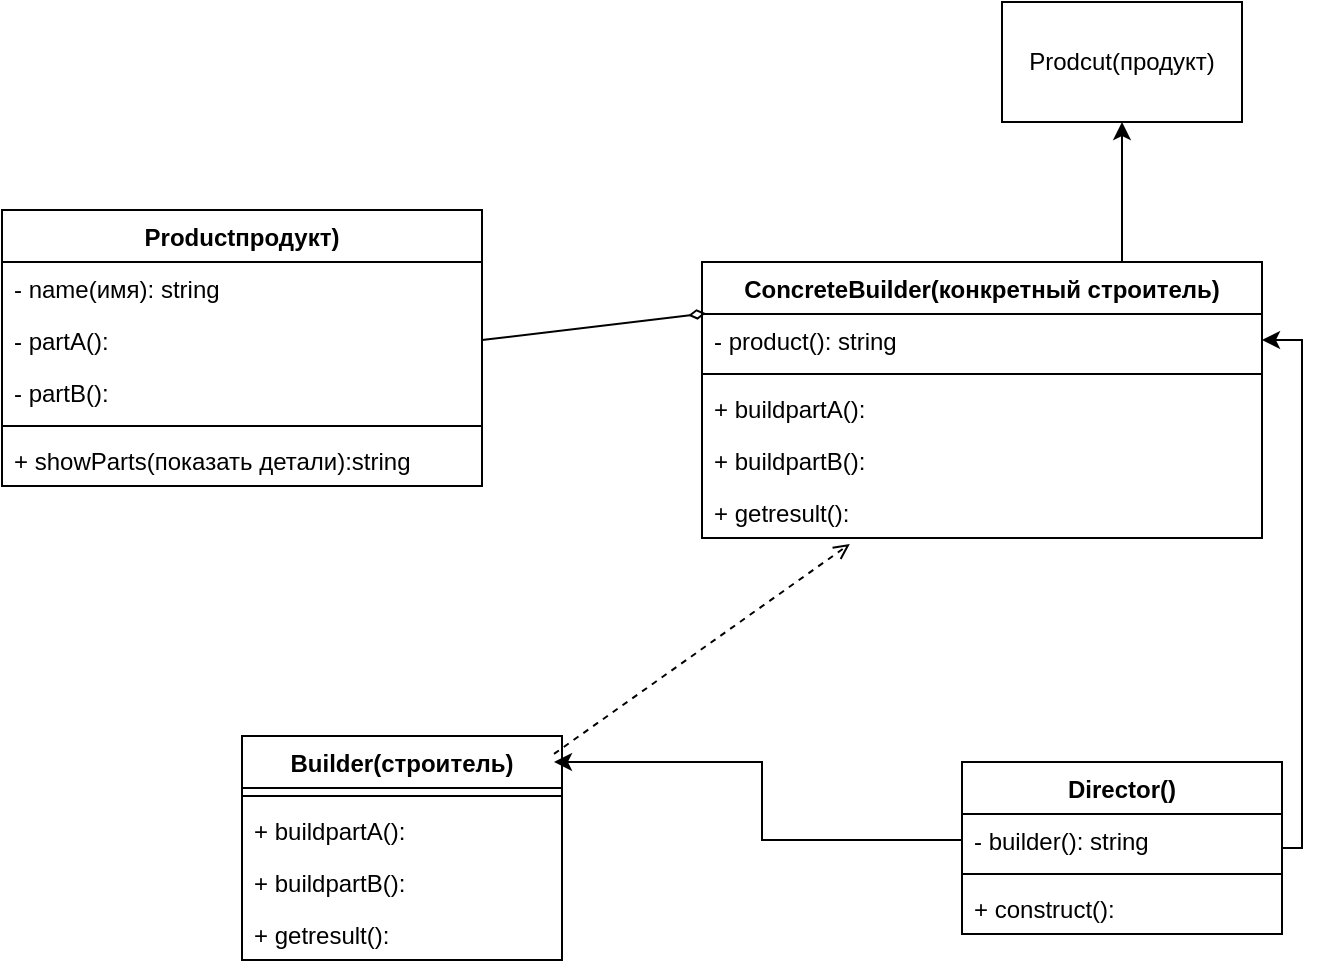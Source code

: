 <mxfile version="26.2.9">
  <diagram name="Страница — 1" id="bZYMWpIc8hOBfkwjCkiK">
    <mxGraphModel dx="1420" dy="794" grid="1" gridSize="10" guides="1" tooltips="1" connect="1" arrows="1" fold="1" page="1" pageScale="1" pageWidth="827" pageHeight="1169" math="0" shadow="0">
      <root>
        <mxCell id="0" />
        <mxCell id="1" parent="0" />
        <mxCell id="S8JmRoaQsthpHrvXO2jA-1" value="Productпродукт)" style="swimlane;fontStyle=1;align=center;verticalAlign=top;childLayout=stackLayout;horizontal=1;startSize=26;horizontalStack=0;resizeParent=1;resizeParentMax=0;resizeLast=0;collapsible=1;marginBottom=0;whiteSpace=wrap;html=1;" vertex="1" parent="1">
          <mxGeometry x="30" y="114" width="240" height="138" as="geometry" />
        </mxCell>
        <mxCell id="S8JmRoaQsthpHrvXO2jA-2" value="- name(имя): string" style="text;strokeColor=none;fillColor=none;align=left;verticalAlign=top;spacingLeft=4;spacingRight=4;overflow=hidden;rotatable=0;points=[[0,0.5],[1,0.5]];portConstraint=eastwest;whiteSpace=wrap;html=1;" vertex="1" parent="S8JmRoaQsthpHrvXO2jA-1">
          <mxGeometry y="26" width="240" height="26" as="geometry" />
        </mxCell>
        <mxCell id="S8JmRoaQsthpHrvXO2jA-18" value="- partA():&amp;nbsp;" style="text;strokeColor=none;fillColor=none;align=left;verticalAlign=top;spacingLeft=4;spacingRight=4;overflow=hidden;rotatable=0;points=[[0,0.5],[1,0.5]];portConstraint=eastwest;whiteSpace=wrap;html=1;" vertex="1" parent="S8JmRoaQsthpHrvXO2jA-1">
          <mxGeometry y="52" width="240" height="26" as="geometry" />
        </mxCell>
        <mxCell id="S8JmRoaQsthpHrvXO2jA-17" value="- partB():&amp;nbsp;" style="text;strokeColor=none;fillColor=none;align=left;verticalAlign=top;spacingLeft=4;spacingRight=4;overflow=hidden;rotatable=0;points=[[0,0.5],[1,0.5]];portConstraint=eastwest;whiteSpace=wrap;html=1;" vertex="1" parent="S8JmRoaQsthpHrvXO2jA-1">
          <mxGeometry y="78" width="240" height="26" as="geometry" />
        </mxCell>
        <mxCell id="S8JmRoaQsthpHrvXO2jA-3" value="" style="line;strokeWidth=1;fillColor=none;align=left;verticalAlign=middle;spacingTop=-1;spacingLeft=3;spacingRight=3;rotatable=0;labelPosition=right;points=[];portConstraint=eastwest;strokeColor=inherit;" vertex="1" parent="S8JmRoaQsthpHrvXO2jA-1">
          <mxGeometry y="104" width="240" height="8" as="geometry" />
        </mxCell>
        <mxCell id="S8JmRoaQsthpHrvXO2jA-4" value="+ showParts(показать детали):string&amp;nbsp;" style="text;strokeColor=none;fillColor=none;align=left;verticalAlign=top;spacingLeft=4;spacingRight=4;overflow=hidden;rotatable=0;points=[[0,0.5],[1,0.5]];portConstraint=eastwest;whiteSpace=wrap;html=1;" vertex="1" parent="S8JmRoaQsthpHrvXO2jA-1">
          <mxGeometry y="112" width="240" height="26" as="geometry" />
        </mxCell>
        <mxCell id="S8JmRoaQsthpHrvXO2jA-24" style="edgeStyle=orthogonalEdgeStyle;rounded=0;orthogonalLoop=1;jettySize=auto;html=1;exitX=0.75;exitY=0;exitDx=0;exitDy=0;" edge="1" parent="1" source="S8JmRoaQsthpHrvXO2jA-5" target="S8JmRoaQsthpHrvXO2jA-23">
          <mxGeometry relative="1" as="geometry" />
        </mxCell>
        <mxCell id="S8JmRoaQsthpHrvXO2jA-5" value="ConcreteBuilder(конкретный строитель)" style="swimlane;fontStyle=1;align=center;verticalAlign=top;childLayout=stackLayout;horizontal=1;startSize=26;horizontalStack=0;resizeParent=1;resizeParentMax=0;resizeLast=0;collapsible=1;marginBottom=0;whiteSpace=wrap;html=1;" vertex="1" parent="1">
          <mxGeometry x="380" y="140" width="280" height="138" as="geometry" />
        </mxCell>
        <mxCell id="S8JmRoaQsthpHrvXO2jA-6" value="- product(): string" style="text;strokeColor=none;fillColor=none;align=left;verticalAlign=top;spacingLeft=4;spacingRight=4;overflow=hidden;rotatable=0;points=[[0,0.5],[1,0.5]];portConstraint=eastwest;whiteSpace=wrap;html=1;" vertex="1" parent="S8JmRoaQsthpHrvXO2jA-5">
          <mxGeometry y="26" width="280" height="26" as="geometry" />
        </mxCell>
        <mxCell id="S8JmRoaQsthpHrvXO2jA-7" value="" style="line;strokeWidth=1;fillColor=none;align=left;verticalAlign=middle;spacingTop=-1;spacingLeft=3;spacingRight=3;rotatable=0;labelPosition=right;points=[];portConstraint=eastwest;strokeColor=inherit;" vertex="1" parent="S8JmRoaQsthpHrvXO2jA-5">
          <mxGeometry y="52" width="280" height="8" as="geometry" />
        </mxCell>
        <mxCell id="S8JmRoaQsthpHrvXO2jA-8" value="+ buildpartA():" style="text;strokeColor=none;fillColor=none;align=left;verticalAlign=top;spacingLeft=4;spacingRight=4;overflow=hidden;rotatable=0;points=[[0,0.5],[1,0.5]];portConstraint=eastwest;whiteSpace=wrap;html=1;" vertex="1" parent="S8JmRoaQsthpHrvXO2jA-5">
          <mxGeometry y="60" width="280" height="26" as="geometry" />
        </mxCell>
        <mxCell id="S8JmRoaQsthpHrvXO2jA-34" value="+ buildpartB():" style="text;strokeColor=none;fillColor=none;align=left;verticalAlign=top;spacingLeft=4;spacingRight=4;overflow=hidden;rotatable=0;points=[[0,0.5],[1,0.5]];portConstraint=eastwest;whiteSpace=wrap;html=1;" vertex="1" parent="S8JmRoaQsthpHrvXO2jA-5">
          <mxGeometry y="86" width="280" height="26" as="geometry" />
        </mxCell>
        <mxCell id="S8JmRoaQsthpHrvXO2jA-33" value="+ getresult():" style="text;strokeColor=none;fillColor=none;align=left;verticalAlign=top;spacingLeft=4;spacingRight=4;overflow=hidden;rotatable=0;points=[[0,0.5],[1,0.5]];portConstraint=eastwest;whiteSpace=wrap;html=1;" vertex="1" parent="S8JmRoaQsthpHrvXO2jA-5">
          <mxGeometry y="112" width="280" height="26" as="geometry" />
        </mxCell>
        <mxCell id="S8JmRoaQsthpHrvXO2jA-9" value="Builder(строитель)" style="swimlane;fontStyle=1;align=center;verticalAlign=top;childLayout=stackLayout;horizontal=1;startSize=26;horizontalStack=0;resizeParent=1;resizeParentMax=0;resizeLast=0;collapsible=1;marginBottom=0;whiteSpace=wrap;html=1;" vertex="1" parent="1">
          <mxGeometry x="150" y="377" width="160" height="112" as="geometry" />
        </mxCell>
        <mxCell id="S8JmRoaQsthpHrvXO2jA-11" value="" style="line;strokeWidth=1;fillColor=none;align=left;verticalAlign=middle;spacingTop=-1;spacingLeft=3;spacingRight=3;rotatable=0;labelPosition=right;points=[];portConstraint=eastwest;strokeColor=inherit;" vertex="1" parent="S8JmRoaQsthpHrvXO2jA-9">
          <mxGeometry y="26" width="160" height="8" as="geometry" />
        </mxCell>
        <mxCell id="S8JmRoaQsthpHrvXO2jA-12" value="+ buildpartA():" style="text;strokeColor=none;fillColor=none;align=left;verticalAlign=top;spacingLeft=4;spacingRight=4;overflow=hidden;rotatable=0;points=[[0,0.5],[1,0.5]];portConstraint=eastwest;whiteSpace=wrap;html=1;" vertex="1" parent="S8JmRoaQsthpHrvXO2jA-9">
          <mxGeometry y="34" width="160" height="26" as="geometry" />
        </mxCell>
        <mxCell id="S8JmRoaQsthpHrvXO2jA-26" value="+ buildpartB():" style="text;strokeColor=none;fillColor=none;align=left;verticalAlign=top;spacingLeft=4;spacingRight=4;overflow=hidden;rotatable=0;points=[[0,0.5],[1,0.5]];portConstraint=eastwest;whiteSpace=wrap;html=1;" vertex="1" parent="S8JmRoaQsthpHrvXO2jA-9">
          <mxGeometry y="60" width="160" height="26" as="geometry" />
        </mxCell>
        <mxCell id="S8JmRoaQsthpHrvXO2jA-25" value="+ getresult():" style="text;strokeColor=none;fillColor=none;align=left;verticalAlign=top;spacingLeft=4;spacingRight=4;overflow=hidden;rotatable=0;points=[[0,0.5],[1,0.5]];portConstraint=eastwest;whiteSpace=wrap;html=1;" vertex="1" parent="S8JmRoaQsthpHrvXO2jA-9">
          <mxGeometry y="86" width="160" height="26" as="geometry" />
        </mxCell>
        <mxCell id="S8JmRoaQsthpHrvXO2jA-32" style="edgeStyle=orthogonalEdgeStyle;rounded=0;orthogonalLoop=1;jettySize=auto;html=1;entryX=1;entryY=0.5;entryDx=0;entryDy=0;" edge="1" parent="1" source="S8JmRoaQsthpHrvXO2jA-13" target="S8JmRoaQsthpHrvXO2jA-6">
          <mxGeometry relative="1" as="geometry">
            <Array as="points">
              <mxPoint x="680" y="433" />
              <mxPoint x="680" y="179" />
            </Array>
          </mxGeometry>
        </mxCell>
        <mxCell id="S8JmRoaQsthpHrvXO2jA-13" value="Director()" style="swimlane;fontStyle=1;align=center;verticalAlign=top;childLayout=stackLayout;horizontal=1;startSize=26;horizontalStack=0;resizeParent=1;resizeParentMax=0;resizeLast=0;collapsible=1;marginBottom=0;whiteSpace=wrap;html=1;" vertex="1" parent="1">
          <mxGeometry x="510" y="390" width="160" height="86" as="geometry" />
        </mxCell>
        <mxCell id="S8JmRoaQsthpHrvXO2jA-14" value="- builder(): string" style="text;strokeColor=none;fillColor=none;align=left;verticalAlign=top;spacingLeft=4;spacingRight=4;overflow=hidden;rotatable=0;points=[[0,0.5],[1,0.5]];portConstraint=eastwest;whiteSpace=wrap;html=1;" vertex="1" parent="S8JmRoaQsthpHrvXO2jA-13">
          <mxGeometry y="26" width="160" height="26" as="geometry" />
        </mxCell>
        <mxCell id="S8JmRoaQsthpHrvXO2jA-15" value="" style="line;strokeWidth=1;fillColor=none;align=left;verticalAlign=middle;spacingTop=-1;spacingLeft=3;spacingRight=3;rotatable=0;labelPosition=right;points=[];portConstraint=eastwest;strokeColor=inherit;" vertex="1" parent="S8JmRoaQsthpHrvXO2jA-13">
          <mxGeometry y="52" width="160" height="8" as="geometry" />
        </mxCell>
        <mxCell id="S8JmRoaQsthpHrvXO2jA-16" value="+ construct():" style="text;strokeColor=none;fillColor=none;align=left;verticalAlign=top;spacingLeft=4;spacingRight=4;overflow=hidden;rotatable=0;points=[[0,0.5],[1,0.5]];portConstraint=eastwest;whiteSpace=wrap;html=1;" vertex="1" parent="S8JmRoaQsthpHrvXO2jA-13">
          <mxGeometry y="60" width="160" height="26" as="geometry" />
        </mxCell>
        <mxCell id="S8JmRoaQsthpHrvXO2jA-23" value="Prodcut(продукт)" style="rounded=0;whiteSpace=wrap;html=1;" vertex="1" parent="1">
          <mxGeometry x="530" y="10" width="120" height="60" as="geometry" />
        </mxCell>
        <mxCell id="S8JmRoaQsthpHrvXO2jA-27" value="" style="endArrow=diamondThin;html=1;rounded=0;entryX=0.007;entryY=0.186;entryDx=0;entryDy=0;entryPerimeter=0;exitX=1;exitY=0.5;exitDx=0;exitDy=0;endFill=0;" edge="1" parent="1" source="S8JmRoaQsthpHrvXO2jA-18" target="S8JmRoaQsthpHrvXO2jA-5">
          <mxGeometry width="50" height="50" relative="1" as="geometry">
            <mxPoint x="230" y="190" as="sourcePoint" />
            <mxPoint x="280" y="140" as="targetPoint" />
          </mxGeometry>
        </mxCell>
        <mxCell id="S8JmRoaQsthpHrvXO2jA-30" value="" style="endArrow=open;html=1;rounded=0;exitX=0.975;exitY=0.08;exitDx=0;exitDy=0;exitPerimeter=0;dashed=1;startArrow=none;startFill=0;entryX=0.264;entryY=1.115;entryDx=0;entryDy=0;entryPerimeter=0;endFill=0;" edge="1" parent="1" source="S8JmRoaQsthpHrvXO2jA-9" target="S8JmRoaQsthpHrvXO2jA-33">
          <mxGeometry width="50" height="50" relative="1" as="geometry">
            <mxPoint x="530" y="280" as="sourcePoint" />
            <mxPoint x="580" y="230" as="targetPoint" />
          </mxGeometry>
        </mxCell>
        <mxCell id="S8JmRoaQsthpHrvXO2jA-35" style="edgeStyle=orthogonalEdgeStyle;rounded=0;orthogonalLoop=1;jettySize=auto;html=1;exitX=0;exitY=0.5;exitDx=0;exitDy=0;entryX=0.975;entryY=0.116;entryDx=0;entryDy=0;entryPerimeter=0;" edge="1" parent="1" source="S8JmRoaQsthpHrvXO2jA-14" target="S8JmRoaQsthpHrvXO2jA-9">
          <mxGeometry relative="1" as="geometry" />
        </mxCell>
      </root>
    </mxGraphModel>
  </diagram>
</mxfile>
